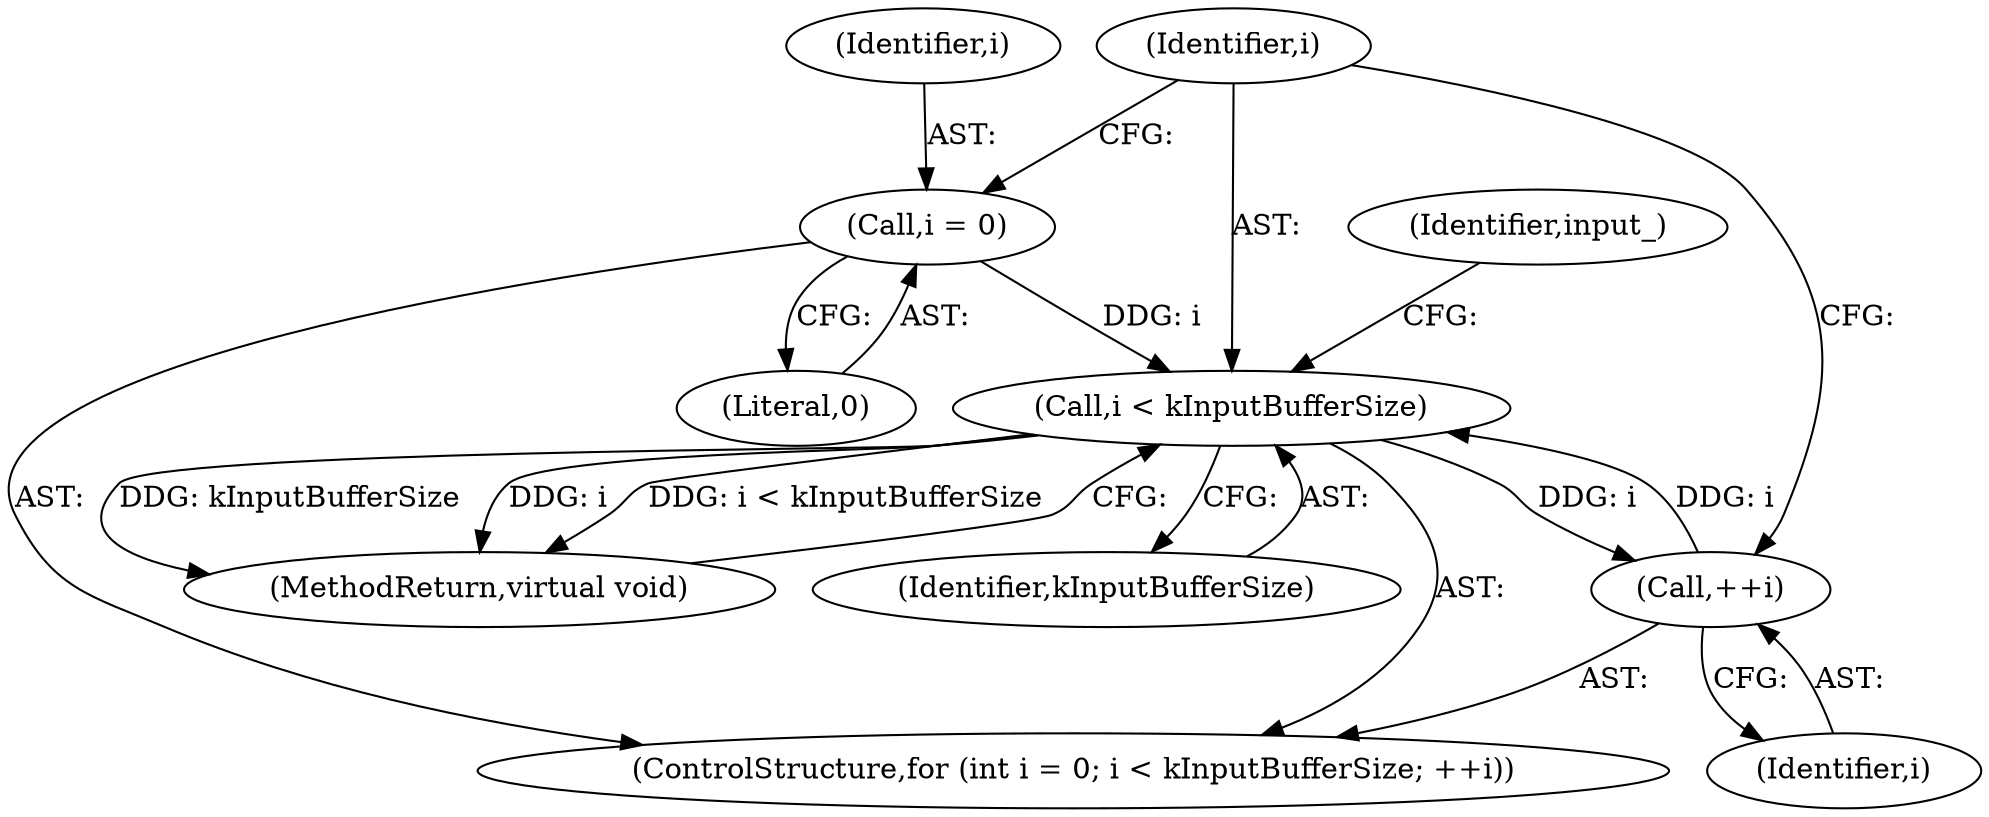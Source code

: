 digraph "1_Android_5a9753fca56f0eeb9f61e342b2fccffc364f9426_30@del" {
"1000135" [label="(Call,i = 0)"];
"1000138" [label="(Call,i < kInputBufferSize)"];
"1000141" [label="(Call,++i)"];
"1000137" [label="(Literal,0)"];
"1000136" [label="(Identifier,i)"];
"1000142" [label="(Identifier,i)"];
"1000148" [label="(MethodReturn,virtual void)"];
"1000140" [label="(Identifier,kInputBufferSize)"];
"1000135" [label="(Call,i = 0)"];
"1000138" [label="(Call,i < kInputBufferSize)"];
"1000145" [label="(Identifier,input_)"];
"1000141" [label="(Call,++i)"];
"1000133" [label="(ControlStructure,for (int i = 0; i < kInputBufferSize; ++i))"];
"1000139" [label="(Identifier,i)"];
"1000135" -> "1000133"  [label="AST: "];
"1000135" -> "1000137"  [label="CFG: "];
"1000136" -> "1000135"  [label="AST: "];
"1000137" -> "1000135"  [label="AST: "];
"1000139" -> "1000135"  [label="CFG: "];
"1000135" -> "1000138"  [label="DDG: i"];
"1000138" -> "1000133"  [label="AST: "];
"1000138" -> "1000140"  [label="CFG: "];
"1000139" -> "1000138"  [label="AST: "];
"1000140" -> "1000138"  [label="AST: "];
"1000145" -> "1000138"  [label="CFG: "];
"1000148" -> "1000138"  [label="CFG: "];
"1000138" -> "1000148"  [label="DDG: kInputBufferSize"];
"1000138" -> "1000148"  [label="DDG: i"];
"1000138" -> "1000148"  [label="DDG: i < kInputBufferSize"];
"1000141" -> "1000138"  [label="DDG: i"];
"1000138" -> "1000141"  [label="DDG: i"];
"1000141" -> "1000133"  [label="AST: "];
"1000141" -> "1000142"  [label="CFG: "];
"1000142" -> "1000141"  [label="AST: "];
"1000139" -> "1000141"  [label="CFG: "];
}
